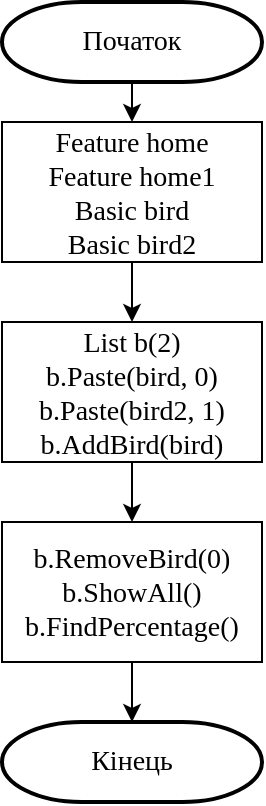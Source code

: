 <mxfile version="14.4.9" type="device"><diagram id="1XYOj0wngo-ix_BNqSl6" name="Page-1"><mxGraphModel dx="946" dy="662" grid="1" gridSize="10" guides="1" tooltips="1" connect="1" arrows="1" fold="1" page="1" pageScale="1" pageWidth="827" pageHeight="1169" math="0" shadow="0"><root><mxCell id="0"/><mxCell id="1" parent="0"/><mxCell id="m9lKvhsX1cHP2IingL8I-1" style="edgeStyle=orthogonalEdgeStyle;rounded=0;orthogonalLoop=1;jettySize=auto;html=1;entryX=0.5;entryY=0;entryDx=0;entryDy=0;" edge="1" parent="1" target="m9lKvhsX1cHP2IingL8I-3"><mxGeometry relative="1" as="geometry"><mxPoint x="275" y="90" as="sourcePoint"/></mxGeometry></mxCell><mxCell id="m9lKvhsX1cHP2IingL8I-29" style="edgeStyle=orthogonalEdgeStyle;rounded=0;orthogonalLoop=1;jettySize=auto;html=1;entryX=0.5;entryY=0;entryDx=0;entryDy=0;" edge="1" parent="1" source="m9lKvhsX1cHP2IingL8I-3" target="m9lKvhsX1cHP2IingL8I-8"><mxGeometry relative="1" as="geometry"/></mxCell><mxCell id="m9lKvhsX1cHP2IingL8I-3" value="&lt;p style=&quot;margin: 0px ; font-stretch: normal ; line-height: normal ; font-size: 14px&quot;&gt;&lt;font face=&quot;Times New Roman&quot;&gt;Feature home&lt;/font&gt;&lt;/p&gt;&lt;p style=&quot;margin: 0px ; font-stretch: normal ; line-height: normal ; font-size: 14px&quot;&gt;&lt;font face=&quot;Times New Roman&quot;&gt;Feature home1&lt;/font&gt;&lt;/p&gt;&lt;p style=&quot;margin: 0px ; font-stretch: normal ; line-height: normal ; font-size: 14px&quot;&gt;&lt;font face=&quot;Times New Roman&quot;&gt;Basic bird&lt;/font&gt;&lt;/p&gt;&lt;p style=&quot;margin: 0px ; font-stretch: normal ; line-height: normal ; font-size: 14px&quot;&gt;&lt;font face=&quot;Times New Roman&quot;&gt;Basic bird2&lt;/font&gt;&lt;/p&gt;" style="rounded=0;whiteSpace=wrap;html=1;" vertex="1" parent="1"><mxGeometry x="210" y="110" width="130" height="70" as="geometry"/></mxCell><mxCell id="m9lKvhsX1cHP2IingL8I-6" value="&lt;font style=&quot;font-size: 14px&quot; face=&quot;Times New Roman&quot;&gt;Початок&lt;/font&gt;" style="strokeWidth=2;html=1;shape=mxgraph.flowchart.terminator;whiteSpace=wrap;" vertex="1" parent="1"><mxGeometry x="210" y="50" width="130" height="40" as="geometry"/></mxCell><mxCell id="m9lKvhsX1cHP2IingL8I-31" style="edgeStyle=orthogonalEdgeStyle;rounded=0;orthogonalLoop=1;jettySize=auto;html=1;entryX=0.5;entryY=0;entryDx=0;entryDy=0;" edge="1" parent="1" source="m9lKvhsX1cHP2IingL8I-8" target="m9lKvhsX1cHP2IingL8I-30"><mxGeometry relative="1" as="geometry"/></mxCell><mxCell id="m9lKvhsX1cHP2IingL8I-8" value="&lt;p style=&quot;margin: 0px ; font-stretch: normal ; line-height: normal ; font-size: 14px&quot;&gt;&lt;font face=&quot;Times New Roman&quot; style=&quot;font-size: 14px&quot;&gt;List b(2)&lt;/font&gt;&lt;/p&gt;&lt;p style=&quot;margin: 0px ; font-stretch: normal ; line-height: normal ; font-size: 14px&quot;&gt;&lt;font face=&quot;Times New Roman&quot; style=&quot;font-size: 14px&quot;&gt;b.Paste(bird, 0)&lt;/font&gt;&lt;/p&gt;&lt;p style=&quot;margin: 0px ; font-stretch: normal ; line-height: normal ; font-size: 14px&quot;&gt;&lt;font face=&quot;Times New Roman&quot; style=&quot;font-size: 14px&quot;&gt;b.Paste(bird2, 1)&lt;/font&gt;&lt;/p&gt;&lt;p style=&quot;margin: 0px ; font-stretch: normal ; line-height: normal ; font-size: 14px&quot;&gt;&lt;font face=&quot;Times New Roman&quot; style=&quot;font-size: 14px&quot;&gt;b.AddBird(bird)&lt;/font&gt;&lt;/p&gt;" style="rounded=0;whiteSpace=wrap;html=1;" vertex="1" parent="1"><mxGeometry x="210" y="210" width="130" height="70" as="geometry"/></mxCell><mxCell id="m9lKvhsX1cHP2IingL8I-25" value="&lt;font face=&quot;Times New Roman&quot;&gt;&lt;span style=&quot;font-size: 14px&quot;&gt;Кінець&lt;/span&gt;&lt;/font&gt;" style="strokeWidth=2;html=1;shape=mxgraph.flowchart.terminator;whiteSpace=wrap;" vertex="1" parent="1"><mxGeometry x="210" y="410" width="130" height="40" as="geometry"/></mxCell><mxCell id="m9lKvhsX1cHP2IingL8I-32" style="edgeStyle=orthogonalEdgeStyle;rounded=0;orthogonalLoop=1;jettySize=auto;html=1;entryX=0.5;entryY=0;entryDx=0;entryDy=0;entryPerimeter=0;" edge="1" parent="1" source="m9lKvhsX1cHP2IingL8I-30" target="m9lKvhsX1cHP2IingL8I-25"><mxGeometry relative="1" as="geometry"/></mxCell><mxCell id="m9lKvhsX1cHP2IingL8I-30" value="&lt;p style=&quot;margin: 0px ; font-stretch: normal ; line-height: normal ; font-size: 14px&quot;&gt;&lt;font face=&quot;Times New Roman&quot; style=&quot;font-size: 14px&quot;&gt;b.RemoveBird(0)&lt;/font&gt;&lt;/p&gt;&lt;p style=&quot;margin: 0px ; font-stretch: normal ; line-height: normal ; font-size: 14px&quot;&gt;&lt;font face=&quot;Times New Roman&quot; style=&quot;font-size: 14px&quot;&gt;b.ShowAll()&lt;/font&gt;&lt;/p&gt;&lt;p style=&quot;margin: 0px ; font-stretch: normal ; line-height: normal ; font-size: 14px&quot;&gt;&lt;font face=&quot;Times New Roman&quot; style=&quot;font-size: 14px&quot;&gt;b.FindPercentage()&lt;/font&gt;&lt;/p&gt;" style="rounded=0;whiteSpace=wrap;html=1;" vertex="1" parent="1"><mxGeometry x="210" y="310" width="130" height="70" as="geometry"/></mxCell></root></mxGraphModel></diagram></mxfile>